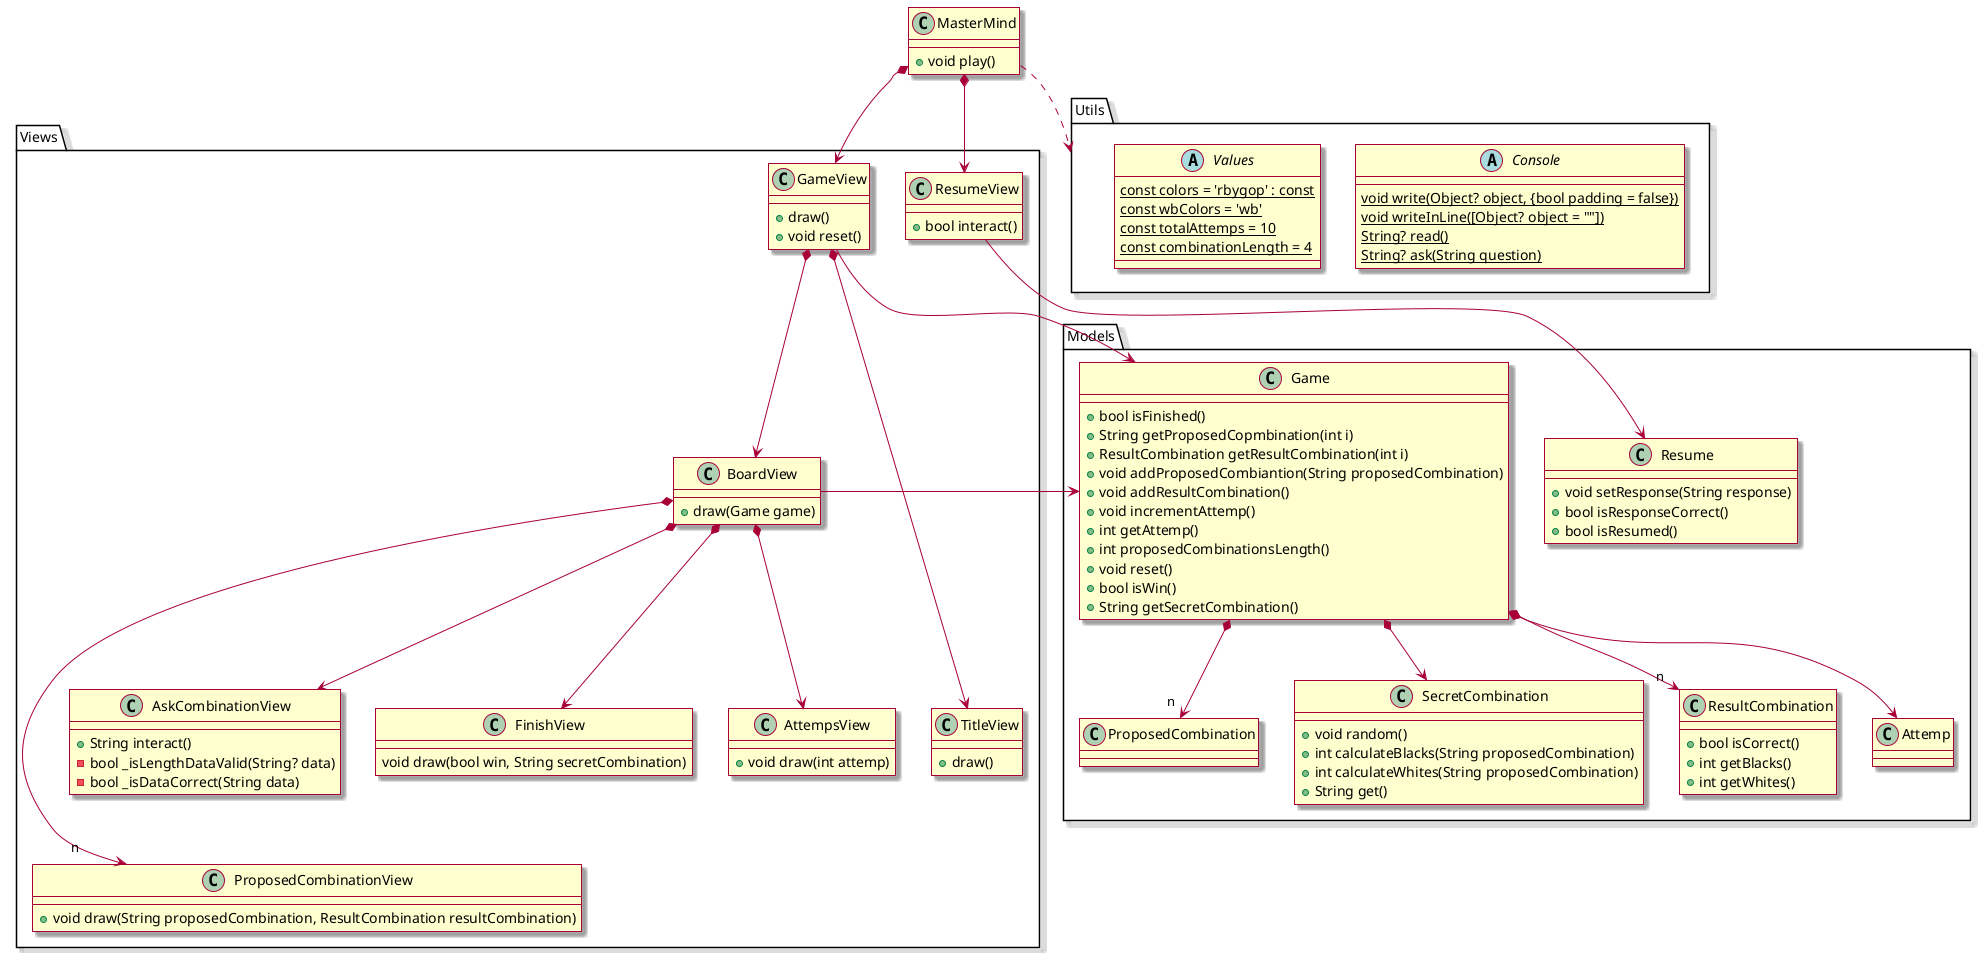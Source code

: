 @startuml design_model_v4

skin rose

' definiciones


class MasterMind {
    + void play()
}

package Views {
    class GameView {
        + draw()
        + void reset()
    }

    class TitleView {
        + draw()
    }

    class BoardView {
        + draw(Game game)
    }

    class AttempsView {
        + void draw(int attemp)
    }

    class ProposedCombinationView {
        + void draw(String proposedCombination, ResultCombination resultCombination)
    }

    class AskCombinationView {
        + String interact()
        - bool _isLengthDataValid(String? data)
        - bool _isDataCorrect(String data)
    }

    class ResumeView {
        + bool interact()
    }

    class FinishView {
        void draw(bool win, String secretCombination)
    }


}

package Models {

    class Game {
        + bool isFinished()
        + String getProposedCopmbination(int i)
        + ResultCombination getResultCombination(int i)
        + void addProposedCombiantion(String proposedCombination)
        + void addResultCombination()
        + void incrementAttemp()
        + int getAttemp()
        + int proposedCombinationsLength()
        + void reset()
        + bool isWin() 
        + String getSecretCombination()


    }

    class ProposedCombination {

    }

    class SecretCombination {
        + void random()
        + int calculateBlacks(String proposedCombination)
        + int calculateWhites(String proposedCombination) 
        + String get()
    }

    class ResultCombination {
        + bool isCorrect()
        + int getBlacks()
        + int getWhites()
    }

    class Resume {
        + void setResponse(String response)
        + bool isResponseCorrect()
        + bool isResumed()
    }

    class Attemp {}
}

package Utils {
    abstract class Console {
       {static} void write(Object? object, {bool padding = false})
       {static} void writeInLine([Object? object = ""])
       {static} String? read()
       {static} String? ask(String question)
    }

    abstract class Values {
        {static} const colors = 'rbygop' : const
        {static} const wbColors = 'wb'
        {static} const totalAttemps = 10
        {static} const combinationLength = 4
    }
     
}

'relations

MasterMind *--> GameView
MasterMind *--> ResumeView

ResumeView --> Resume


GameView *---> TitleView
GameView *--> BoardView
GameView --> Game

Game *--> SecretCombination
Game *--> "  n  " ResultCombination
Game *--> "  n  " ProposedCombination
Game *--> Attemp

BoardView *--> AttempsView
BoardView *---> "  n  " ProposedCombinationView
BoardView *--> AskCombinationView
BoardView *--> FinishView
BoardView -left-> Game

MasterMind ..> Utils

@enduml
